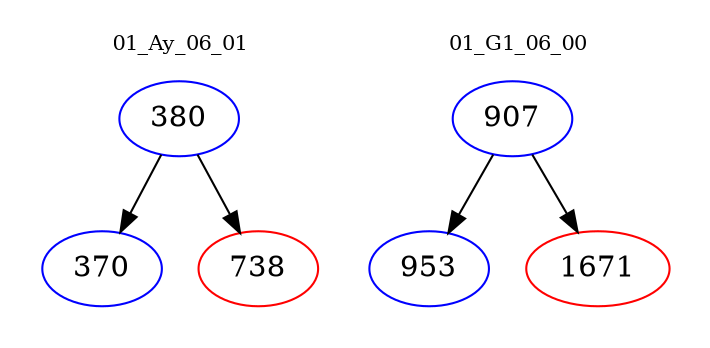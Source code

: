 digraph{
subgraph cluster_0 {
color = white
label = "01_Ay_06_01";
fontsize=10;
T0_380 [label="380", color="blue"]
T0_380 -> T0_370 [color="black"]
T0_370 [label="370", color="blue"]
T0_380 -> T0_738 [color="black"]
T0_738 [label="738", color="red"]
}
subgraph cluster_1 {
color = white
label = "01_G1_06_00";
fontsize=10;
T1_907 [label="907", color="blue"]
T1_907 -> T1_953 [color="black"]
T1_953 [label="953", color="blue"]
T1_907 -> T1_1671 [color="black"]
T1_1671 [label="1671", color="red"]
}
}
